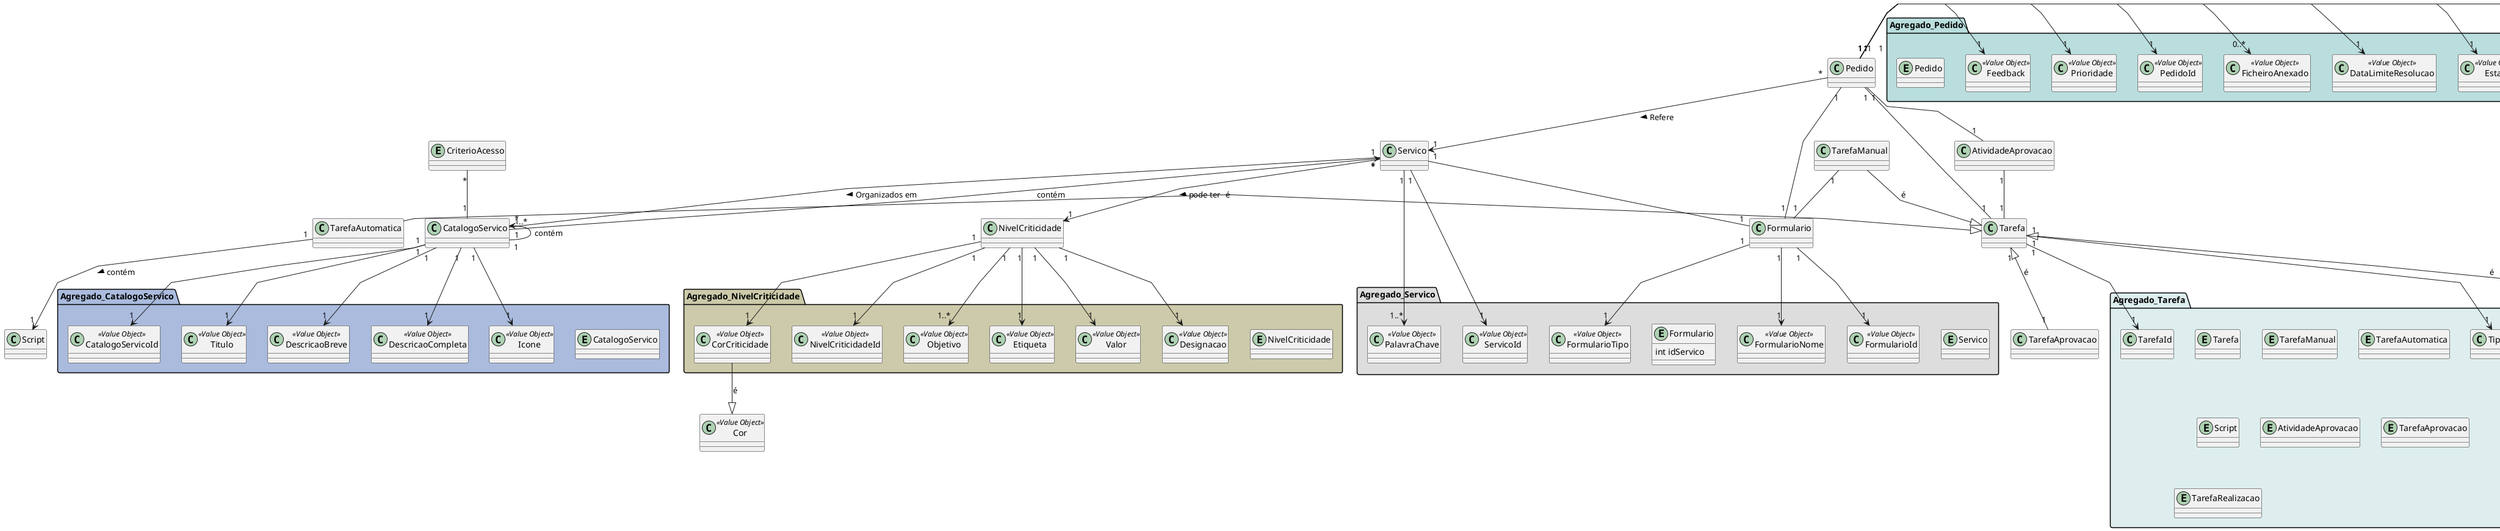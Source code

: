 
/* Este modelo de domínio deve respeitar DDD */
@startuml
skinparam linetype polyline
'left to right direction


namespace Agregado_Servico #DDDDDD{
entity Servico{
}
class ServicoId <<Value Object>>{}
class PalavraChave <<Value Object>>{}

.Servico "1" --> "1" ServicoId
.Servico "1" --> "1..*" PalavraChave


entity Formulario{
 int idServico
 }

class FormularioNome <<Value Object>>{}

class FormularioId <<Value Object>>{}

class FormularioTipo <<Value Object>>{}

.Formulario "1" --> "1" FormularioNome
.Formulario "1" --> "1" FormularioId
.Formulario "1" --> "1" FormularioTipo
.Servico "1" -- "1..*" .CatalogoServico : > Organizados em
.Servico "1" -- "1" .Formulario
}

namespace Agregado_Tarefa #DEEEEE{
entity Tarefa{}

entity TarefaManual{}

entity TarefaAutomatica{}

entity Script{}

entity AtividadeAprovacao{}

entity TarefaAprovacao{}

entity TarefaRealizacao{}

.AtividadeAprovacao "1" -- "1" .Tarefa
.TarefaAutomatica "1" --> "1" .Script : contém >

.TarefaAutomatica -|> .Tarefa : é
.TarefaManual --|> .Tarefa : é

.Pedido "1" --- "1" .Tarefa

.Tarefa "1" --> "1" TipoTarefa
.Tarefa "1" -> "1" TarefaId
.Tarefa "1" <|-- "1" .TarefaAprovacao : é
.Tarefa "1" <|-- "1" .TarefaRealizacao : é
}



namespace Agregado_Pedido #BADDDD{
entity Pedido{}

class Urgencia <<Value Object>>{}
class Estado <<Value Object>>{}
class DataLimiteResolucao <<Value Object>>{}
class FicheiroAnexado <<Value Object>>{}
class PedidoId <<Value Object>>{}
class Prioridade <<Value Object>>{}
class Feedback <<Value Object>>{}

.Pedido "1" -> "1" Urgencia
.Pedido "1" -> "1" Estado
.Pedido "1" -> "1" DataLimiteResolucao
.Pedido "1" -> "0..*" FicheiroAnexado
.Pedido "1" -> "1" PedidoId
.Pedido "1" -> "1" Prioridade
.Pedido "1" -> "1" Feedback

}


namespace Agregado_CatalogoServico #AABBDD{

entity CatalogoServico{
}

class CatalogoServicoId <<Value Object>>{}
class Titulo <<Value Object>>{}
class DescricaoBreve <<Value Object>>{}
class DescricaoCompleta <<Value Object>>{}
class Icone <<Value Object>>{}

.CatalogoServico "1" --> "1" CatalogoServicoId
.CatalogoServico "1" --> "1" Titulo
.CatalogoServico "1" --> "1" DescricaoBreve
.CatalogoServico "1" --> "1" DescricaoCompleta
.CatalogoServico "1" --> "1" Icone

}




namespace Agregado_NivelCriticidade #CCCAAA{
entity NivelCriticidade{}
class NivelCriticidadeId <<Value Object>>{}
class Objetivo <<Value Object>>{}
class Etiqueta <<Value Object>>{}
class Valor <<Value Object>>{}
class Designacao <<Value Object>>{}
class CorCriticidade <<Value Object>>{}

.NivelCriticidade "1" --> "1" NivelCriticidadeId
.NivelCriticidade "1" --> "1..*" Objetivo
.NivelCriticidade "1" --> "1" Etiqueta
.NivelCriticidade "1" --> "1" Valor
.NivelCriticidade "1" --> "1" Designacao
.NivelCriticidade "1" --> "1" CorCriticidade
}

entity CriterioAcesso{}



.CriterioAcesso "*" -- "1" .CatalogoServico

.Pedido "1" -- "1" .AtividadeAprovacao

.TarefaManual "1" -- "1" .Formulario

.CatalogoServico "*" <-- "1" .CatalogoServico : contém
.Servico "*" <-- "1" .CatalogoServico : contém

.Servico "*" --> "1" .NivelCriticidade : pode ter >
.Pedido "1" -- "1" .Formulario
.Pedido "*" --> "1" .Servico : Refere >

Agregado_NivelCriticidade.CorCriticidade --|> Cor : é

class Cor<<Value Object>>{}

@enduml